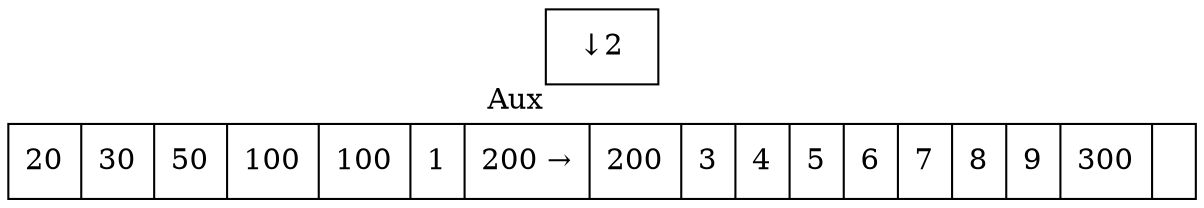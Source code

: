digraph G{ node [shape = record ];
 rankdir=LR;X[label="{ 20|30|50|100|100|1|200 → |200|3|4|5|6|7|8|9|300|}"]
2[label=" { ↓ 2}"xlabel="Aux"]
}
